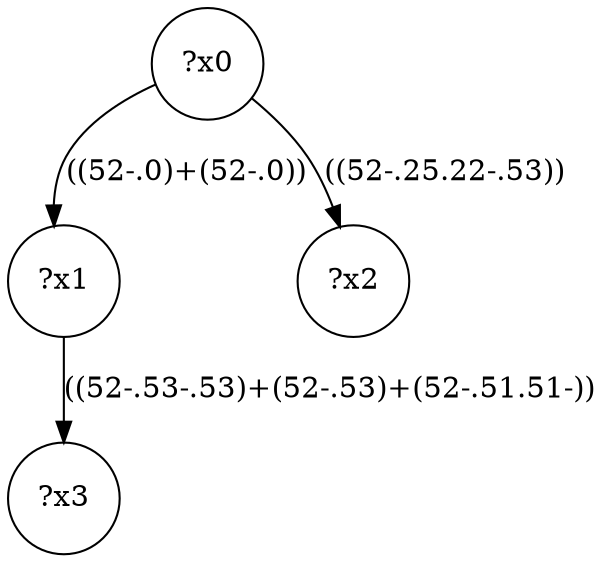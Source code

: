 digraph g {
	x0 [shape=circle, label="?x0"];
	x1 [shape=circle, label="?x1"];
	x0 -> x1 [label="((52-.0)+(52-.0))"];
	x2 [shape=circle, label="?x2"];
	x0 -> x2 [label="((52-.25.22-.53))"];
	x3 [shape=circle, label="?x3"];
	x1 -> x3 [label="((52-.53-.53)+(52-.53)+(52-.51.51-))"];
}
